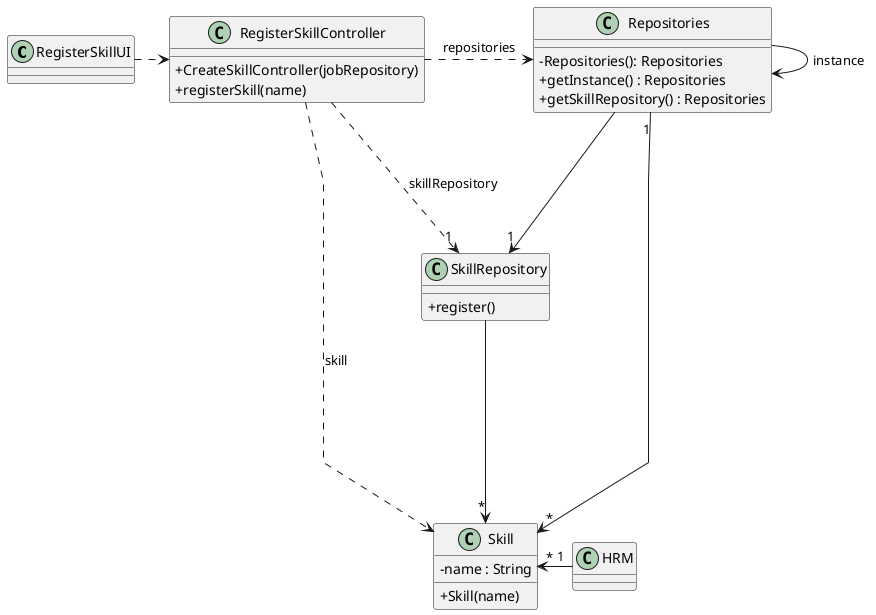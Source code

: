 @startuml
'skinparam monochrome true
skinparam packageStyle rectangle
skinparam shadowing false
skinparam linetype polyline
'skinparam linetype orto

skinparam classAttributeIconSize 0

'left to right direction

class RegisterSkillUI{
}


class RegisterSkillController{
   +CreateSkillController(jobRepository)
   +registerSkill(name)
 }

class Repositories {
    - Repositories(): Repositories
    + getInstance() : Repositories
    + getSkillRepository() : Repositories
}


class SkillRepository {
    + register()
}

class Skill{
    -name : String
    +Skill(name)
}

class HRM{
}

RegisterSkillUI .> RegisterSkillController
RegisterSkillController ...r> Repositories : repositories
Repositories ---> "1" SkillRepository
Repositories -> Repositories : instance
Repositories "1" --> "*" Skill

SkillRepository --> "*" Skill
HRM "1" -l-> "*" Skill
RegisterSkillController ......>  Skill : skill
RegisterSkillController ...> "1" SkillRepository : skillRepository

@enduml